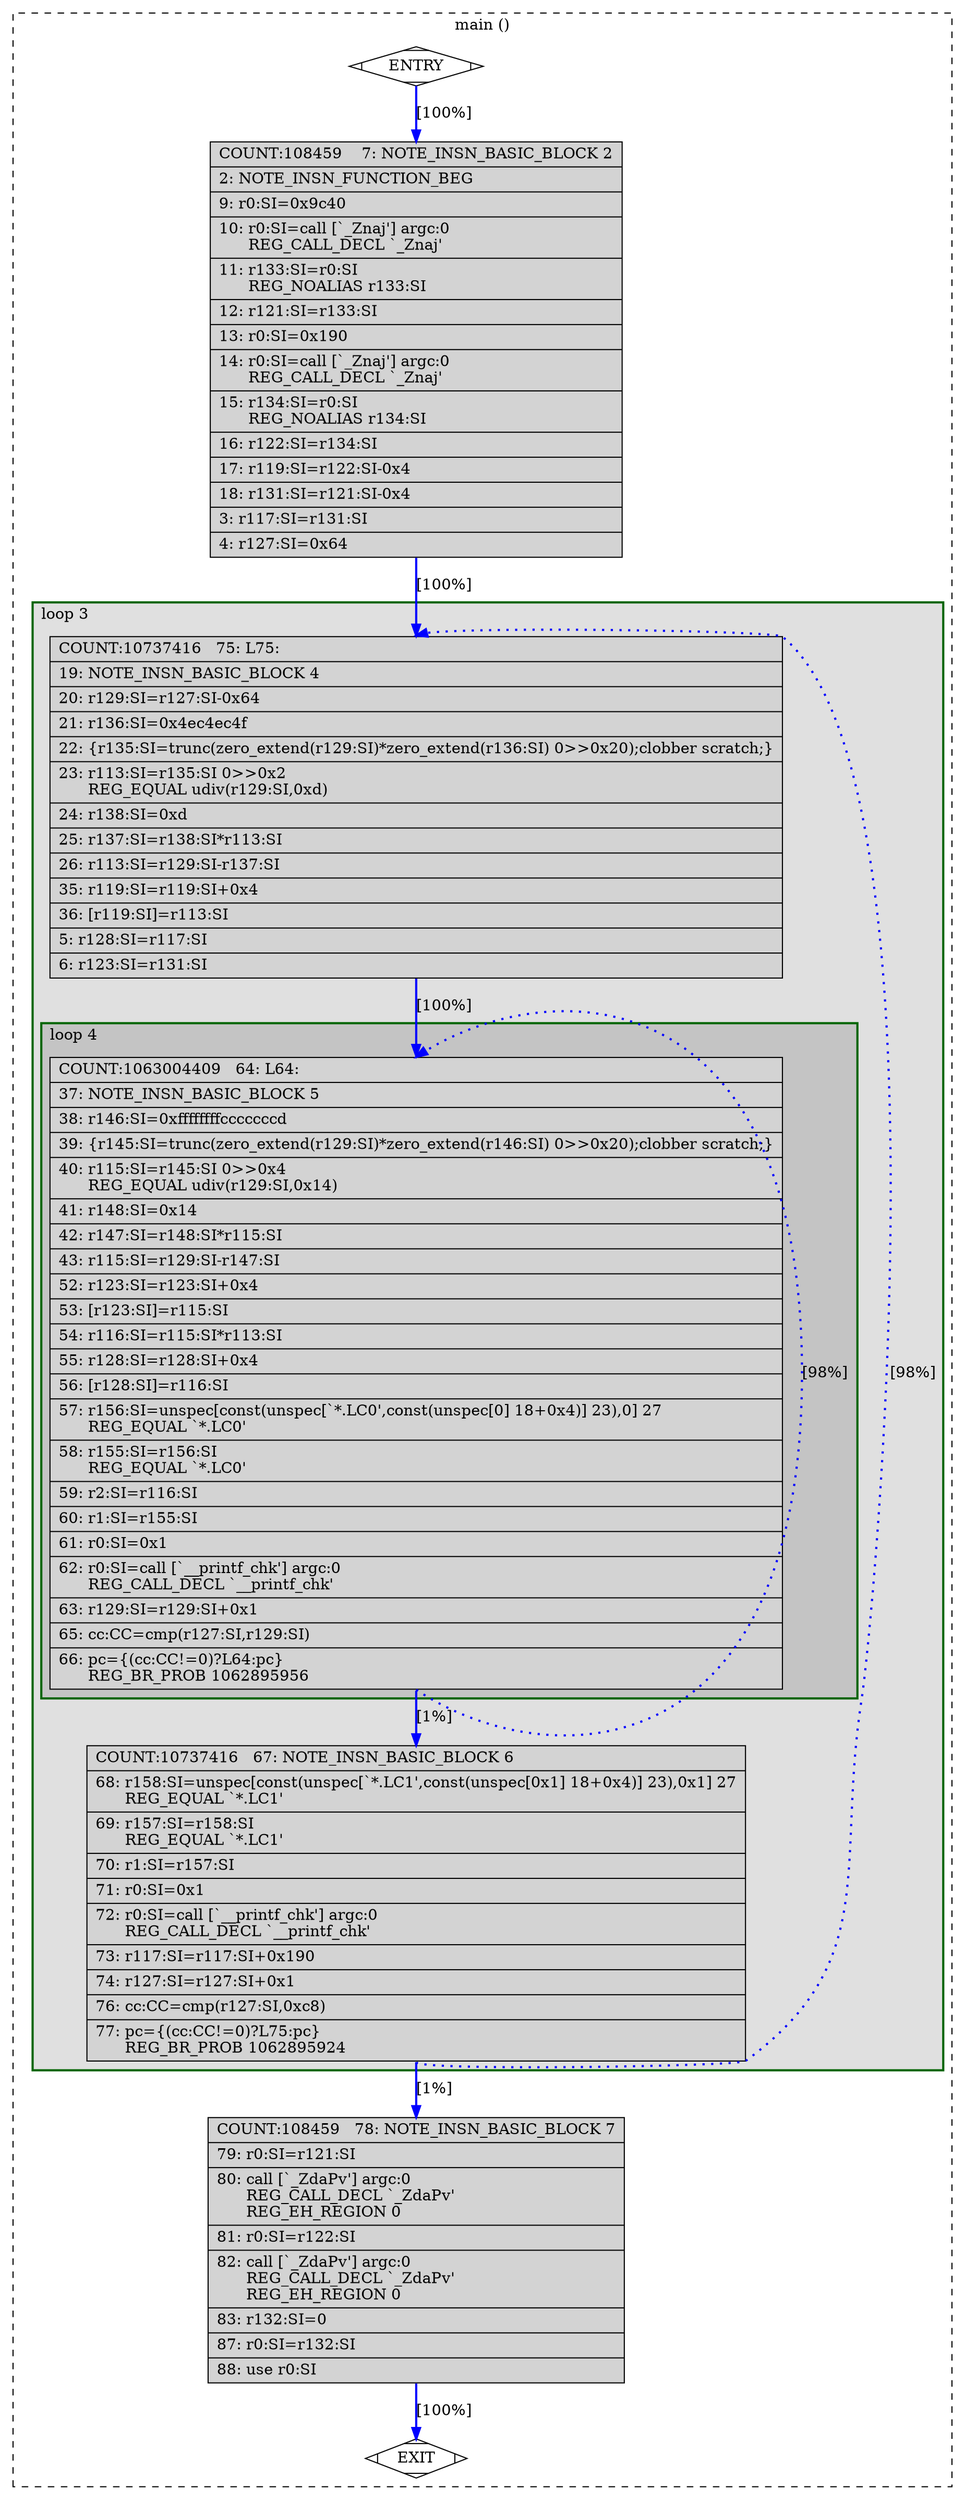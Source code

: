 digraph "a-matmul-v2.cpp.246r.vregs" {
overlap=false;
subgraph "cluster_main" {
	style="dashed";
	color="black";
	label="main ()";
	subgraph cluster_30_3 {
	style="filled";
	color="darkgreen";
	fillcolor="grey88";
	label="loop 3";
	labeljust=l;
	penwidth=2;
	subgraph cluster_30_4 {
	style="filled";
	color="darkgreen";
	fillcolor="grey77";
	label="loop 4";
	labeljust=l;
	penwidth=2;
	fn_30_basic_block_5 [shape=record,style=filled,fillcolor=lightgrey,label="{COUNT:1063004409\ \ \ 64:\ L64:\l\
|\ \ \ 37:\ NOTE_INSN_BASIC_BLOCK\ 5\l\
|\ \ \ 38:\ r146:SI=0xffffffffcccccccd\l\
|\ \ \ 39:\ \{r145:SI=trunc(zero_extend(r129:SI)*zero_extend(r146:SI)\ 0\>\>0x20);clobber\ scratch;\}\l\
|\ \ \ 40:\ r115:SI=r145:SI\ 0\>\>0x4\l\
\ \ \ \ \ \ REG_EQUAL\ udiv(r129:SI,0x14)\l\
|\ \ \ 41:\ r148:SI=0x14\l\
|\ \ \ 42:\ r147:SI=r148:SI*r115:SI\l\
|\ \ \ 43:\ r115:SI=r129:SI-r147:SI\l\
|\ \ \ 52:\ r123:SI=r123:SI+0x4\l\
|\ \ \ 53:\ [r123:SI]=r115:SI\l\
|\ \ \ 54:\ r116:SI=r115:SI*r113:SI\l\
|\ \ \ 55:\ r128:SI=r128:SI+0x4\l\
|\ \ \ 56:\ [r128:SI]=r116:SI\l\
|\ \ \ 57:\ r156:SI=unspec[const(unspec[`*.LC0',const(unspec[0]\ 18+0x4)]\ 23),0]\ 27\l\
\ \ \ \ \ \ REG_EQUAL\ `*.LC0'\l\
|\ \ \ 58:\ r155:SI=r156:SI\l\
\ \ \ \ \ \ REG_EQUAL\ `*.LC0'\l\
|\ \ \ 59:\ r2:SI=r116:SI\l\
|\ \ \ 60:\ r1:SI=r155:SI\l\
|\ \ \ 61:\ r0:SI=0x1\l\
|\ \ \ 62:\ r0:SI=call\ [`__printf_chk']\ argc:0\l\
\ \ \ \ \ \ REG_CALL_DECL\ `__printf_chk'\l\
|\ \ \ 63:\ r129:SI=r129:SI+0x1\l\
|\ \ \ 65:\ cc:CC=cmp(r127:SI,r129:SI)\l\
|\ \ \ 66:\ pc=\{(cc:CC!=0)?L64:pc\}\l\
\ \ \ \ \ \ REG_BR_PROB\ 1062895956\l\
}"];

	}
	fn_30_basic_block_4 [shape=record,style=filled,fillcolor=lightgrey,label="{COUNT:10737416\ \ \ 75:\ L75:\l\
|\ \ \ 19:\ NOTE_INSN_BASIC_BLOCK\ 4\l\
|\ \ \ 20:\ r129:SI=r127:SI-0x64\l\
|\ \ \ 21:\ r136:SI=0x4ec4ec4f\l\
|\ \ \ 22:\ \{r135:SI=trunc(zero_extend(r129:SI)*zero_extend(r136:SI)\ 0\>\>0x20);clobber\ scratch;\}\l\
|\ \ \ 23:\ r113:SI=r135:SI\ 0\>\>0x2\l\
\ \ \ \ \ \ REG_EQUAL\ udiv(r129:SI,0xd)\l\
|\ \ \ 24:\ r138:SI=0xd\l\
|\ \ \ 25:\ r137:SI=r138:SI*r113:SI\l\
|\ \ \ 26:\ r113:SI=r129:SI-r137:SI\l\
|\ \ \ 35:\ r119:SI=r119:SI+0x4\l\
|\ \ \ 36:\ [r119:SI]=r113:SI\l\
|\ \ \ \ 5:\ r128:SI=r117:SI\l\
|\ \ \ \ 6:\ r123:SI=r131:SI\l\
}"];

	fn_30_basic_block_6 [shape=record,style=filled,fillcolor=lightgrey,label="{COUNT:10737416\ \ \ 67:\ NOTE_INSN_BASIC_BLOCK\ 6\l\
|\ \ \ 68:\ r158:SI=unspec[const(unspec[`*.LC1',const(unspec[0x1]\ 18+0x4)]\ 23),0x1]\ 27\l\
\ \ \ \ \ \ REG_EQUAL\ `*.LC1'\l\
|\ \ \ 69:\ r157:SI=r158:SI\l\
\ \ \ \ \ \ REG_EQUAL\ `*.LC1'\l\
|\ \ \ 70:\ r1:SI=r157:SI\l\
|\ \ \ 71:\ r0:SI=0x1\l\
|\ \ \ 72:\ r0:SI=call\ [`__printf_chk']\ argc:0\l\
\ \ \ \ \ \ REG_CALL_DECL\ `__printf_chk'\l\
|\ \ \ 73:\ r117:SI=r117:SI+0x190\l\
|\ \ \ 74:\ r127:SI=r127:SI+0x1\l\
|\ \ \ 76:\ cc:CC=cmp(r127:SI,0xc8)\l\
|\ \ \ 77:\ pc=\{(cc:CC!=0)?L75:pc\}\l\
\ \ \ \ \ \ REG_BR_PROB\ 1062895924\l\
}"];

	}
	fn_30_basic_block_0 [shape=Mdiamond,style=filled,fillcolor=white,label="ENTRY"];

	fn_30_basic_block_1 [shape=Mdiamond,style=filled,fillcolor=white,label="EXIT"];

	fn_30_basic_block_2 [shape=record,style=filled,fillcolor=lightgrey,label="{COUNT:108459\ \ \ \ 7:\ NOTE_INSN_BASIC_BLOCK\ 2\l\
|\ \ \ \ 2:\ NOTE_INSN_FUNCTION_BEG\l\
|\ \ \ \ 9:\ r0:SI=0x9c40\l\
|\ \ \ 10:\ r0:SI=call\ [`_Znaj']\ argc:0\l\
\ \ \ \ \ \ REG_CALL_DECL\ `_Znaj'\l\
|\ \ \ 11:\ r133:SI=r0:SI\l\
\ \ \ \ \ \ REG_NOALIAS\ r133:SI\l\
|\ \ \ 12:\ r121:SI=r133:SI\l\
|\ \ \ 13:\ r0:SI=0x190\l\
|\ \ \ 14:\ r0:SI=call\ [`_Znaj']\ argc:0\l\
\ \ \ \ \ \ REG_CALL_DECL\ `_Znaj'\l\
|\ \ \ 15:\ r134:SI=r0:SI\l\
\ \ \ \ \ \ REG_NOALIAS\ r134:SI\l\
|\ \ \ 16:\ r122:SI=r134:SI\l\
|\ \ \ 17:\ r119:SI=r122:SI-0x4\l\
|\ \ \ 18:\ r131:SI=r121:SI-0x4\l\
|\ \ \ \ 3:\ r117:SI=r131:SI\l\
|\ \ \ \ 4:\ r127:SI=0x64\l\
}"];

	fn_30_basic_block_7 [shape=record,style=filled,fillcolor=lightgrey,label="{COUNT:108459\ \ \ 78:\ NOTE_INSN_BASIC_BLOCK\ 7\l\
|\ \ \ 79:\ r0:SI=r121:SI\l\
|\ \ \ 80:\ call\ [`_ZdaPv']\ argc:0\l\
\ \ \ \ \ \ REG_CALL_DECL\ `_ZdaPv'\l\
\ \ \ \ \ \ REG_EH_REGION\ 0\l\
|\ \ \ 81:\ r0:SI=r122:SI\l\
|\ \ \ 82:\ call\ [`_ZdaPv']\ argc:0\l\
\ \ \ \ \ \ REG_CALL_DECL\ `_ZdaPv'\l\
\ \ \ \ \ \ REG_EH_REGION\ 0\l\
|\ \ \ 83:\ r132:SI=0\l\
|\ \ \ 87:\ r0:SI=r132:SI\l\
|\ \ \ 88:\ use\ r0:SI\l\
}"];

	fn_30_basic_block_0:s -> fn_30_basic_block_2:n [style="solid,bold",color=blue,weight=100,constraint=true,label="[100%]"];
	fn_30_basic_block_2:s -> fn_30_basic_block_4:n [style="solid,bold",color=blue,weight=100,constraint=true,label="[100%]"];
	fn_30_basic_block_4:s -> fn_30_basic_block_5:n [style="solid,bold",color=blue,weight=100,constraint=true,label="[100%]"];
	fn_30_basic_block_5:s -> fn_30_basic_block_5:n [style="dotted,bold",color=blue,weight=10,constraint=false,label="[98%]"];
	fn_30_basic_block_5:s -> fn_30_basic_block_6:n [style="solid,bold",color=blue,weight=100,constraint=true,label="[1%]"];
	fn_30_basic_block_6:s -> fn_30_basic_block_4:n [style="dotted,bold",color=blue,weight=10,constraint=false,label="[98%]"];
	fn_30_basic_block_6:s -> fn_30_basic_block_7:n [style="solid,bold",color=blue,weight=100,constraint=true,label="[1%]"];
	fn_30_basic_block_7:s -> fn_30_basic_block_1:n [style="solid,bold",color=blue,weight=100,constraint=true,label="[100%]"];
	fn_30_basic_block_0:s -> fn_30_basic_block_1:n [style="invis",constraint=true];
}
}
